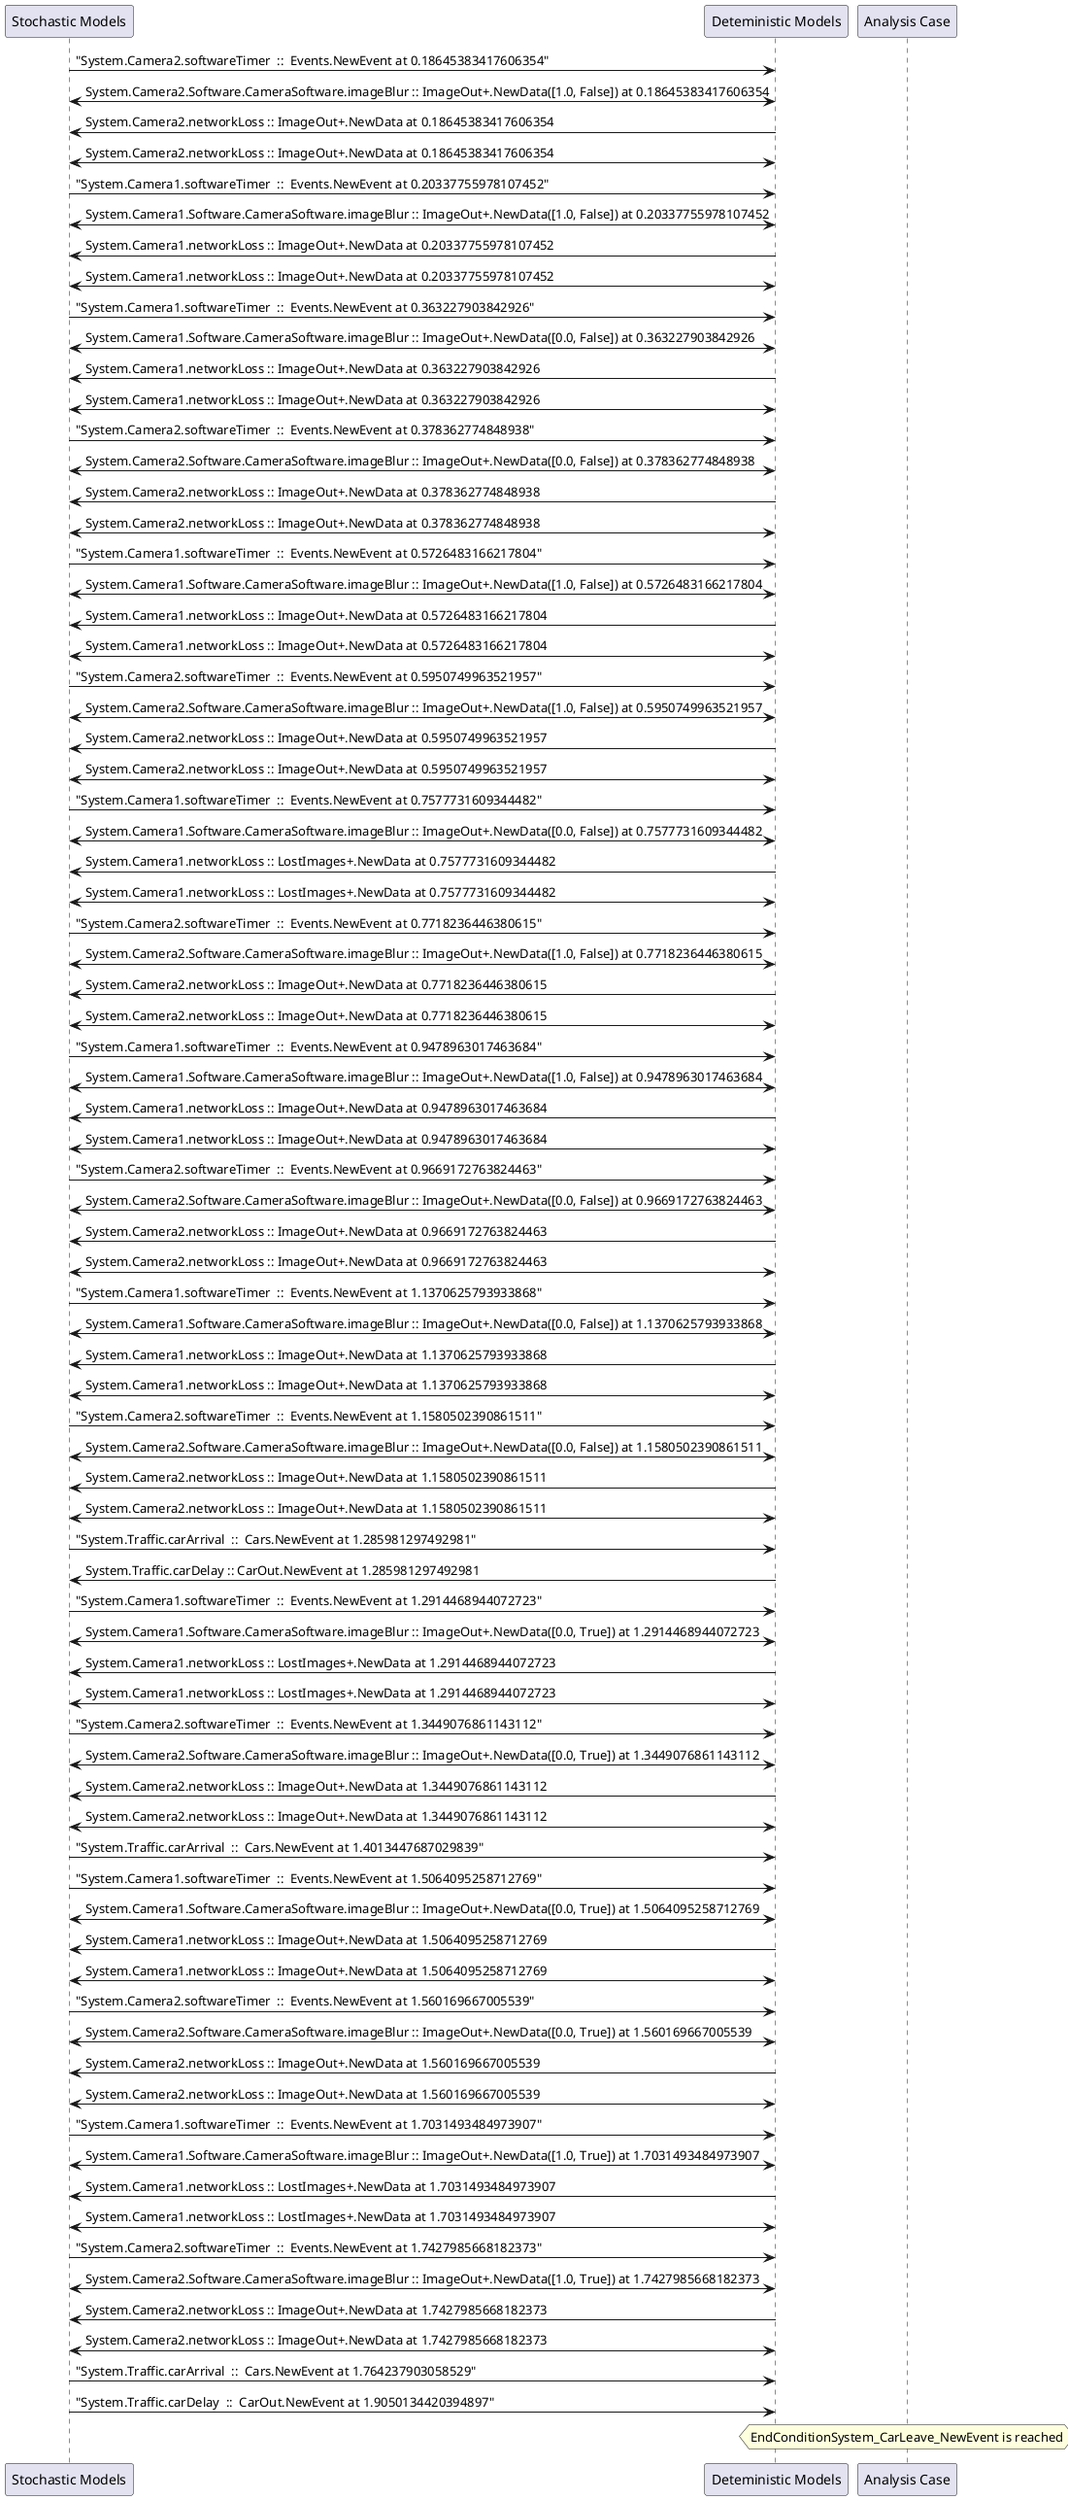 
	@startuml
	participant "Stochastic Models" as stochmodel
	participant "Deteministic Models" as detmodel
	participant "Analysis Case" as analysis
	{9162_stop} stochmodel -> detmodel : "System.Camera2.softwareTimer  ::  Events.NewEvent at 0.18645383417606354"
detmodel <-> stochmodel : System.Camera2.Software.CameraSoftware.imageBlur :: ImageOut+.NewData([1.0, False]) at 0.18645383417606354
detmodel -> stochmodel : System.Camera2.networkLoss :: ImageOut+.NewData at 0.18645383417606354
detmodel <-> stochmodel : System.Camera2.networkLoss :: ImageOut+.NewData at 0.18645383417606354
{9146_stop} stochmodel -> detmodel : "System.Camera1.softwareTimer  ::  Events.NewEvent at 0.20337755978107452"
detmodel <-> stochmodel : System.Camera1.Software.CameraSoftware.imageBlur :: ImageOut+.NewData([1.0, False]) at 0.20337755978107452
detmodel -> stochmodel : System.Camera1.networkLoss :: ImageOut+.NewData at 0.20337755978107452
detmodel <-> stochmodel : System.Camera1.networkLoss :: ImageOut+.NewData at 0.20337755978107452
{9147_stop} stochmodel -> detmodel : "System.Camera1.softwareTimer  ::  Events.NewEvent at 0.363227903842926"
detmodel <-> stochmodel : System.Camera1.Software.CameraSoftware.imageBlur :: ImageOut+.NewData([0.0, False]) at 0.363227903842926
detmodel -> stochmodel : System.Camera1.networkLoss :: ImageOut+.NewData at 0.363227903842926
detmodel <-> stochmodel : System.Camera1.networkLoss :: ImageOut+.NewData at 0.363227903842926
{9163_stop} stochmodel -> detmodel : "System.Camera2.softwareTimer  ::  Events.NewEvent at 0.378362774848938"
detmodel <-> stochmodel : System.Camera2.Software.CameraSoftware.imageBlur :: ImageOut+.NewData([0.0, False]) at 0.378362774848938
detmodel -> stochmodel : System.Camera2.networkLoss :: ImageOut+.NewData at 0.378362774848938
detmodel <-> stochmodel : System.Camera2.networkLoss :: ImageOut+.NewData at 0.378362774848938
{9148_stop} stochmodel -> detmodel : "System.Camera1.softwareTimer  ::  Events.NewEvent at 0.5726483166217804"
detmodel <-> stochmodel : System.Camera1.Software.CameraSoftware.imageBlur :: ImageOut+.NewData([1.0, False]) at 0.5726483166217804
detmodel -> stochmodel : System.Camera1.networkLoss :: ImageOut+.NewData at 0.5726483166217804
detmodel <-> stochmodel : System.Camera1.networkLoss :: ImageOut+.NewData at 0.5726483166217804
{9164_stop} stochmodel -> detmodel : "System.Camera2.softwareTimer  ::  Events.NewEvent at 0.5950749963521957"
detmodel <-> stochmodel : System.Camera2.Software.CameraSoftware.imageBlur :: ImageOut+.NewData([1.0, False]) at 0.5950749963521957
detmodel -> stochmodel : System.Camera2.networkLoss :: ImageOut+.NewData at 0.5950749963521957
detmodel <-> stochmodel : System.Camera2.networkLoss :: ImageOut+.NewData at 0.5950749963521957
{9149_stop} stochmodel -> detmodel : "System.Camera1.softwareTimer  ::  Events.NewEvent at 0.7577731609344482"
detmodel <-> stochmodel : System.Camera1.Software.CameraSoftware.imageBlur :: ImageOut+.NewData([0.0, False]) at 0.7577731609344482
detmodel -> stochmodel : System.Camera1.networkLoss :: LostImages+.NewData at 0.7577731609344482
detmodel <-> stochmodel : System.Camera1.networkLoss :: LostImages+.NewData at 0.7577731609344482
{9165_stop} stochmodel -> detmodel : "System.Camera2.softwareTimer  ::  Events.NewEvent at 0.7718236446380615"
detmodel <-> stochmodel : System.Camera2.Software.CameraSoftware.imageBlur :: ImageOut+.NewData([1.0, False]) at 0.7718236446380615
detmodel -> stochmodel : System.Camera2.networkLoss :: ImageOut+.NewData at 0.7718236446380615
detmodel <-> stochmodel : System.Camera2.networkLoss :: ImageOut+.NewData at 0.7718236446380615
{9150_stop} stochmodel -> detmodel : "System.Camera1.softwareTimer  ::  Events.NewEvent at 0.9478963017463684"
detmodel <-> stochmodel : System.Camera1.Software.CameraSoftware.imageBlur :: ImageOut+.NewData([1.0, False]) at 0.9478963017463684
detmodel -> stochmodel : System.Camera1.networkLoss :: ImageOut+.NewData at 0.9478963017463684
detmodel <-> stochmodel : System.Camera1.networkLoss :: ImageOut+.NewData at 0.9478963017463684
{9166_stop} stochmodel -> detmodel : "System.Camera2.softwareTimer  ::  Events.NewEvent at 0.9669172763824463"
detmodel <-> stochmodel : System.Camera2.Software.CameraSoftware.imageBlur :: ImageOut+.NewData([0.0, False]) at 0.9669172763824463
detmodel -> stochmodel : System.Camera2.networkLoss :: ImageOut+.NewData at 0.9669172763824463
detmodel <-> stochmodel : System.Camera2.networkLoss :: ImageOut+.NewData at 0.9669172763824463
{9151_stop} stochmodel -> detmodel : "System.Camera1.softwareTimer  ::  Events.NewEvent at 1.1370625793933868"
detmodel <-> stochmodel : System.Camera1.Software.CameraSoftware.imageBlur :: ImageOut+.NewData([0.0, False]) at 1.1370625793933868
detmodel -> stochmodel : System.Camera1.networkLoss :: ImageOut+.NewData at 1.1370625793933868
detmodel <-> stochmodel : System.Camera1.networkLoss :: ImageOut+.NewData at 1.1370625793933868
{9167_stop} stochmodel -> detmodel : "System.Camera2.softwareTimer  ::  Events.NewEvent at 1.1580502390861511"
detmodel <-> stochmodel : System.Camera2.Software.CameraSoftware.imageBlur :: ImageOut+.NewData([0.0, False]) at 1.1580502390861511
detmodel -> stochmodel : System.Camera2.networkLoss :: ImageOut+.NewData at 1.1580502390861511
detmodel <-> stochmodel : System.Camera2.networkLoss :: ImageOut+.NewData at 1.1580502390861511
{9178_stop} stochmodel -> detmodel : "System.Traffic.carArrival  ::  Cars.NewEvent at 1.285981297492981"
{9185_start} detmodel -> stochmodel : System.Traffic.carDelay :: CarOut.NewEvent at 1.285981297492981
{9152_stop} stochmodel -> detmodel : "System.Camera1.softwareTimer  ::  Events.NewEvent at 1.2914468944072723"
detmodel <-> stochmodel : System.Camera1.Software.CameraSoftware.imageBlur :: ImageOut+.NewData([0.0, True]) at 1.2914468944072723
detmodel -> stochmodel : System.Camera1.networkLoss :: LostImages+.NewData at 1.2914468944072723
detmodel <-> stochmodel : System.Camera1.networkLoss :: LostImages+.NewData at 1.2914468944072723
{9168_stop} stochmodel -> detmodel : "System.Camera2.softwareTimer  ::  Events.NewEvent at 1.3449076861143112"
detmodel <-> stochmodel : System.Camera2.Software.CameraSoftware.imageBlur :: ImageOut+.NewData([0.0, True]) at 1.3449076861143112
detmodel -> stochmodel : System.Camera2.networkLoss :: ImageOut+.NewData at 1.3449076861143112
detmodel <-> stochmodel : System.Camera2.networkLoss :: ImageOut+.NewData at 1.3449076861143112
{9179_stop} stochmodel -> detmodel : "System.Traffic.carArrival  ::  Cars.NewEvent at 1.4013447687029839"
{9153_stop} stochmodel -> detmodel : "System.Camera1.softwareTimer  ::  Events.NewEvent at 1.5064095258712769"
detmodel <-> stochmodel : System.Camera1.Software.CameraSoftware.imageBlur :: ImageOut+.NewData([0.0, True]) at 1.5064095258712769
detmodel -> stochmodel : System.Camera1.networkLoss :: ImageOut+.NewData at 1.5064095258712769
detmodel <-> stochmodel : System.Camera1.networkLoss :: ImageOut+.NewData at 1.5064095258712769
{9169_stop} stochmodel -> detmodel : "System.Camera2.softwareTimer  ::  Events.NewEvent at 1.560169667005539"
detmodel <-> stochmodel : System.Camera2.Software.CameraSoftware.imageBlur :: ImageOut+.NewData([0.0, True]) at 1.560169667005539
detmodel -> stochmodel : System.Camera2.networkLoss :: ImageOut+.NewData at 1.560169667005539
detmodel <-> stochmodel : System.Camera2.networkLoss :: ImageOut+.NewData at 1.560169667005539
{9154_stop} stochmodel -> detmodel : "System.Camera1.softwareTimer  ::  Events.NewEvent at 1.7031493484973907"
detmodel <-> stochmodel : System.Camera1.Software.CameraSoftware.imageBlur :: ImageOut+.NewData([1.0, True]) at 1.7031493484973907
detmodel -> stochmodel : System.Camera1.networkLoss :: LostImages+.NewData at 1.7031493484973907
detmodel <-> stochmodel : System.Camera1.networkLoss :: LostImages+.NewData at 1.7031493484973907
{9170_stop} stochmodel -> detmodel : "System.Camera2.softwareTimer  ::  Events.NewEvent at 1.7427985668182373"
detmodel <-> stochmodel : System.Camera2.Software.CameraSoftware.imageBlur :: ImageOut+.NewData([1.0, True]) at 1.7427985668182373
detmodel -> stochmodel : System.Camera2.networkLoss :: ImageOut+.NewData at 1.7427985668182373
detmodel <-> stochmodel : System.Camera2.networkLoss :: ImageOut+.NewData at 1.7427985668182373
{9180_stop} stochmodel -> detmodel : "System.Traffic.carArrival  ::  Cars.NewEvent at 1.764237903058529"
{9185_stop} stochmodel -> detmodel : "System.Traffic.carDelay  ::  CarOut.NewEvent at 1.9050134420394897"
{9185_start} <-> {9185_stop} : delay
hnote over analysis 
EndConditionSystem_CarLeave_NewEvent is reached
endnote
@enduml